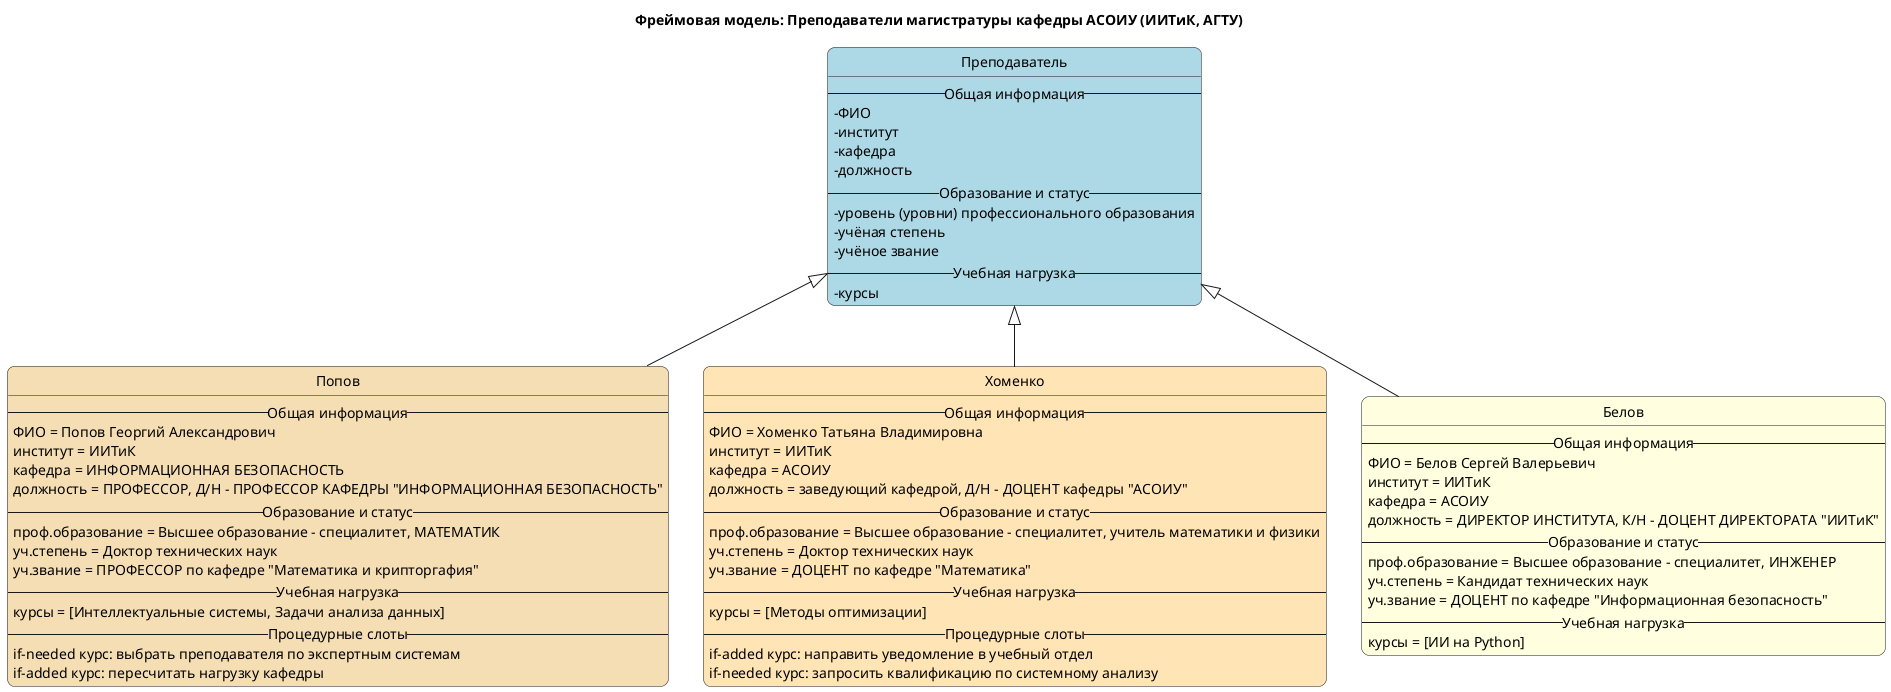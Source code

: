 @startuml Фреймовая_модель_АСОИУ_преподаватели
title Фреймовая модель: Преподаватели магистратуры кафедры АСОИУ (ИИТиК, АГТУ)

skinparam classAttributeIconSize 0
skinparam shadowing true
skinparam roundcorner 15
skinparam style strictuml


class Преподаватель #LightBlue {
-- Общая информация --
  - ФИО
  - институт
  - кафедра
  - должность
-- Образование и статус --
  - уровень (уровни) профессионального образования
  - учёная степень
  - учёное звание
-- Учебная нагрузка --
  - курсы
}

' === Наследование ===
class "Попов" extends Преподаватель
class "Хоменко" extends Преподаватель
class "Белов" extends Преподаватель

' === Фреймы: Преподаватели ===
class "Попов" #Wheat {
-- Общая информация --
  ФИО = Попов Георгий Александрович
  институт = ИИТиК
  кафедра = ИНФОРМАЦИОННАЯ БЕЗОПАСНОСТЬ
  должность = ПРОФЕССОР, Д/Н - ПРОФЕССОР КАФЕДРЫ "ИНФОРМАЦИОННАЯ БЕЗОПАСНОСТЬ"
-- Образование и статус --
  проф.образование = Высшее образование - специалитет, МАТЕМАТИК
  уч.степень = Доктор технических наук
  уч.звание = ПРОФЕССОР по кафедре "Математика и крипторгафия"
-- Учебная нагрузка --
  курсы = [Интеллектуальные системы, Задачи анализа данных]
-- Процедурные слоты --
  if-needed курс: выбрать преподавателя по экспертным системам
  if-added курс: пересчитать нагрузку кафедры
}

class "Хоменко" #Moccasin {
-- Общая информация --
  ФИО = Хоменко Татьяна Владимировна
  институт = ИИТиК
  кафедра = АСОИУ
  должность = заведующий кафедрой, Д/Н - ДОЦЕНТ кафедры "АСОИУ"
-- Образование и статус --
  проф.образование = Высшее образование - специалитет, учитель математики и физики
  уч.степень = Доктор технических наук
  уч.звание = ДОЦЕНТ по кафедре "Математика"
-- Учебная нагрузка --
  курсы = [Методы оптимизации]
-- Процедурные слоты --
  if-added курс: направить уведомление в учебный отдел
  if-needed курс: запросить квалификацию по системному анализу
}

class "Белов" #LightYellow {
-- Общая информация --
  ФИО = Белов Сергей Валерьевич
  институт = ИИТиК
  кафедра = АСОИУ
  должность = ДИРЕКТОР ИНСТИТУТА, К/Н - ДОЦЕНТ ДИРЕКТОРАТА "ИИТиК"
-- Образование и статус --
  проф.образование = Высшее образование - специалитет, ИНЖЕНЕР
  уч.степень = Кандидат технических наук
  уч.звание = ДОЦЕНТ по кафедре "Информационная безопасность"
-- Учебная нагрузка --
  курсы = [ИИ на Python]
}

@enduml
